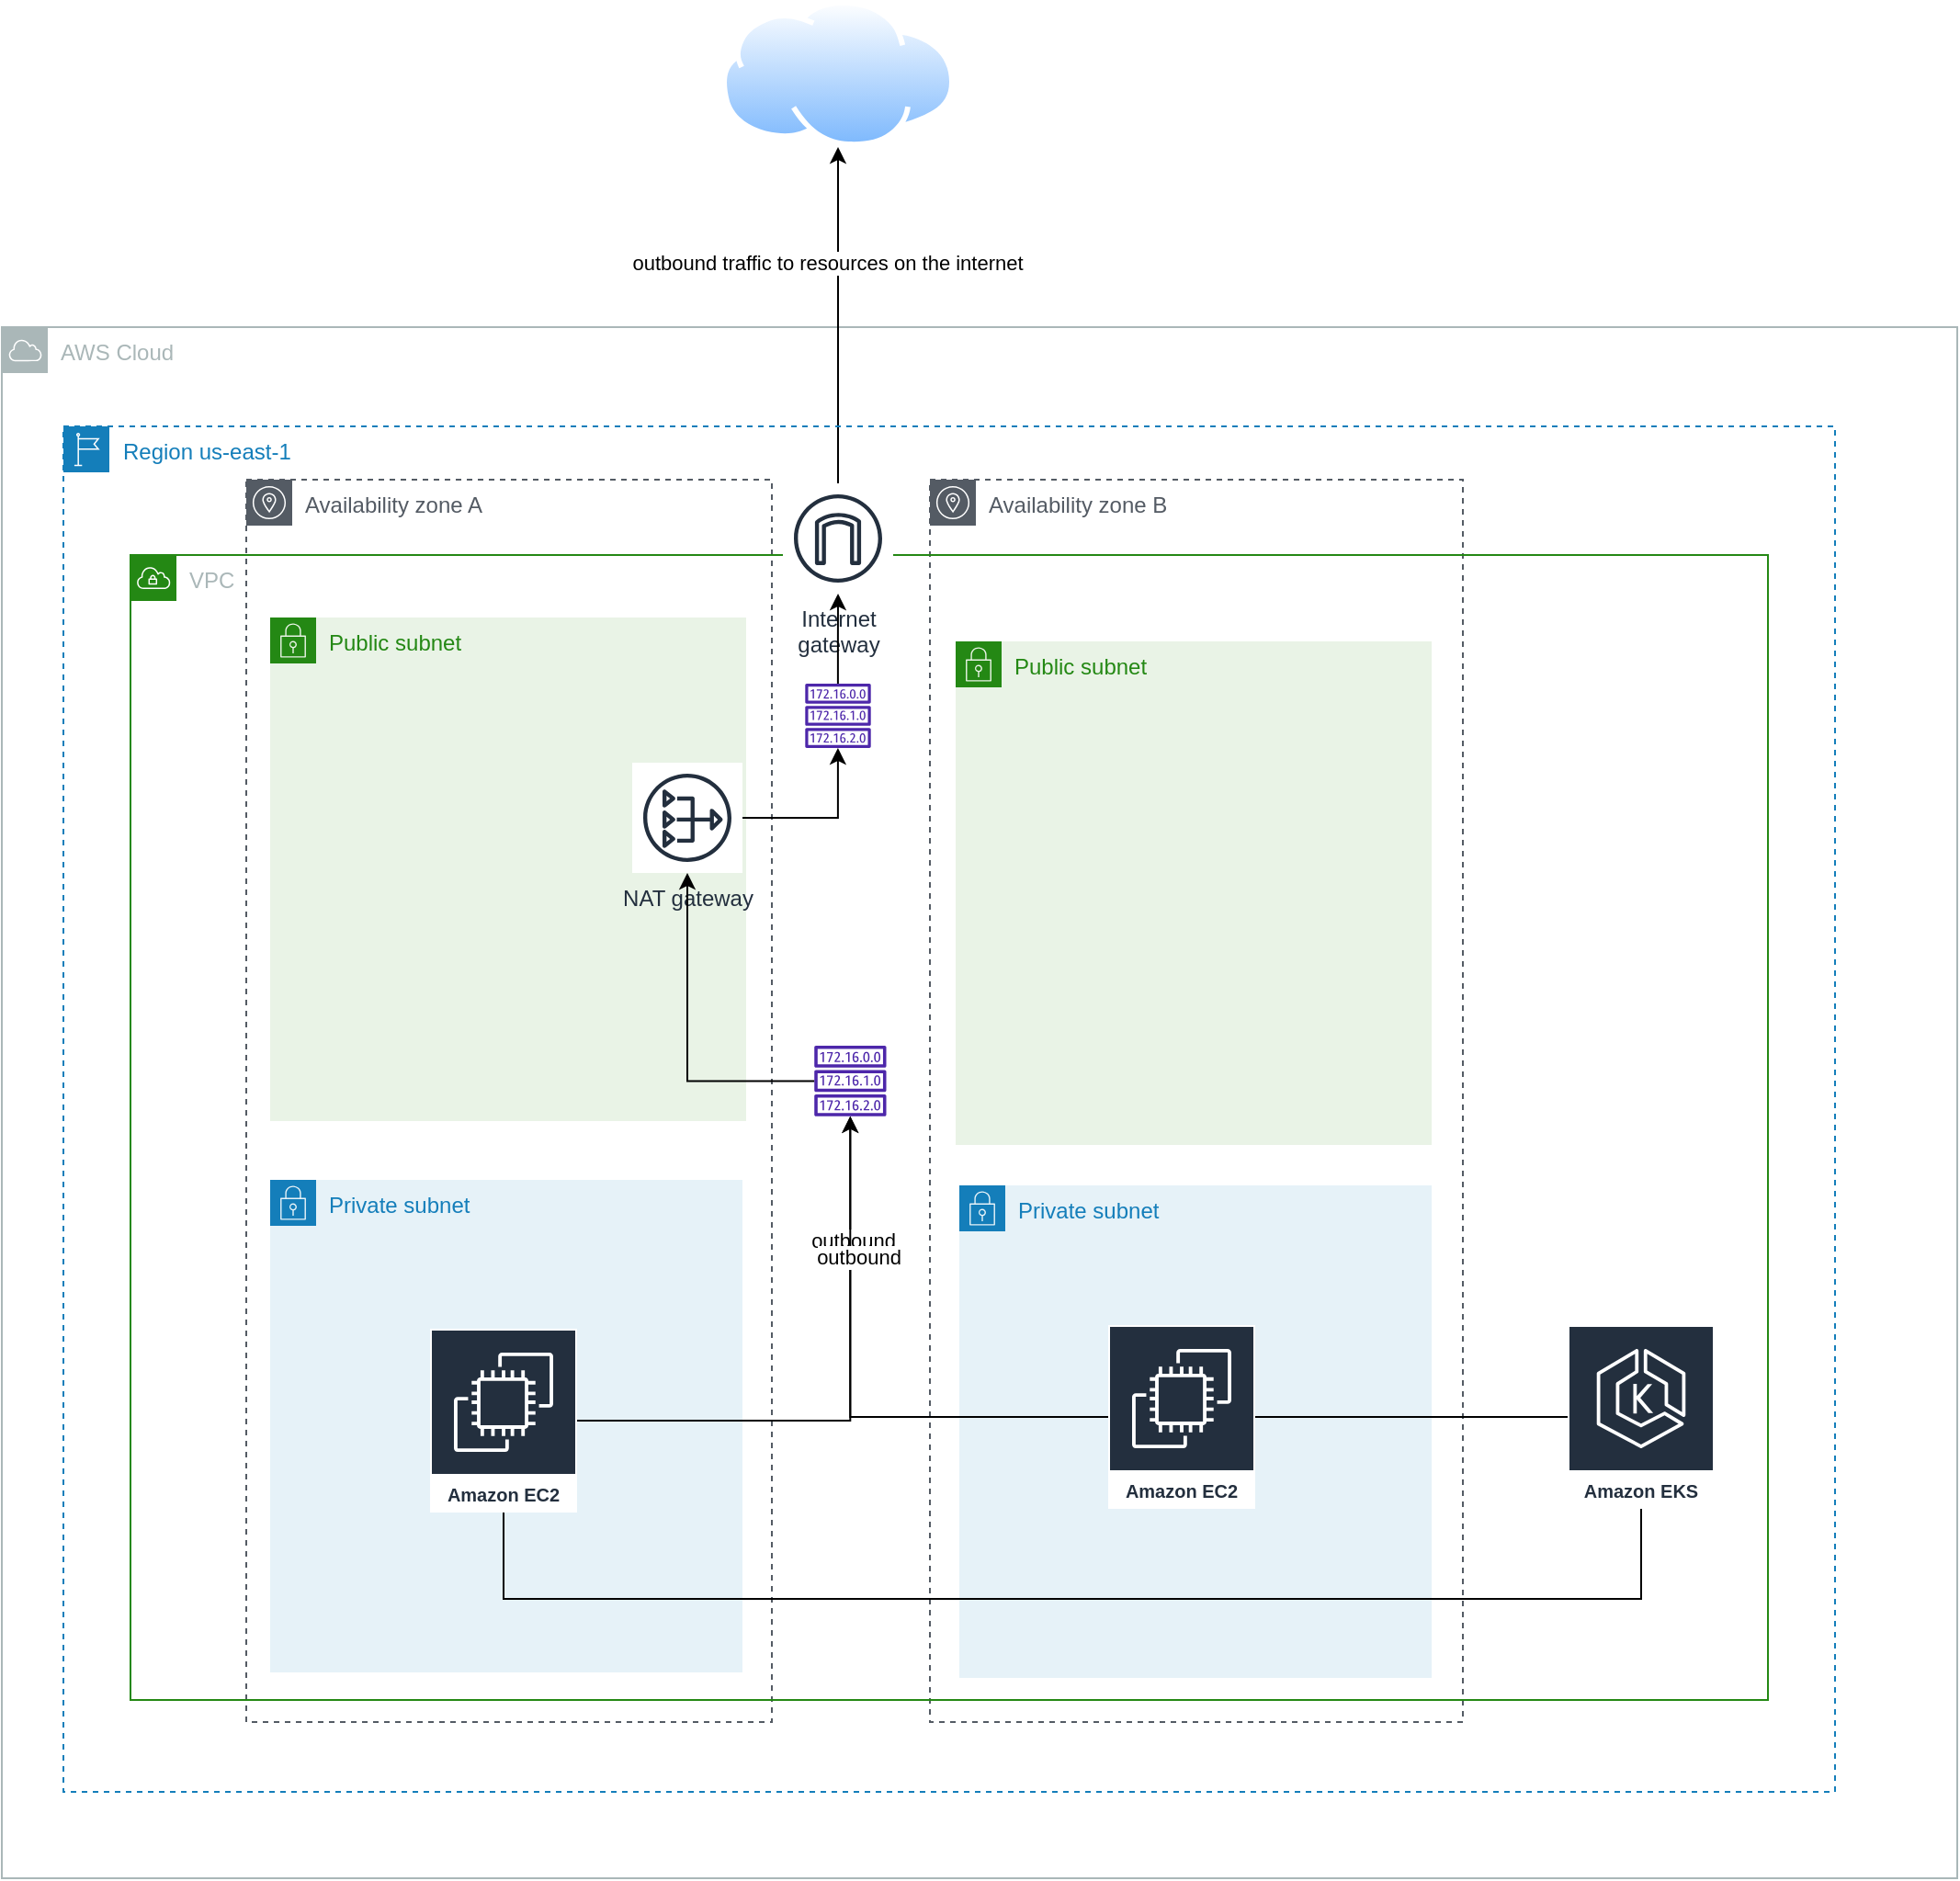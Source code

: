 <mxfile version="21.6.1" type="device">
  <diagram name="Page-1" id="8xJM7VT59Gki4ePSVNiB">
    <mxGraphModel dx="1195" dy="962" grid="0" gridSize="10" guides="1" tooltips="1" connect="1" arrows="1" fold="1" page="0" pageScale="1" pageWidth="850" pageHeight="1100" math="0" shadow="0">
      <root>
        <mxCell id="0" />
        <mxCell id="1" parent="0" />
        <mxCell id="yuWfAqr24JdZDREnA-Lk-5" value="AWS Cloud" style="sketch=0;outlineConnect=0;gradientColor=none;html=1;whiteSpace=wrap;fontSize=12;fontStyle=0;shape=mxgraph.aws4.group;grIcon=mxgraph.aws4.group_aws_cloud;strokeColor=#AAB7B8;fillColor=none;verticalAlign=top;align=left;spacingLeft=30;fontColor=#AAB7B8;dashed=0;" vertex="1" parent="1">
          <mxGeometry x="-52" y="147" width="1064" height="844" as="geometry" />
        </mxCell>
        <mxCell id="yuWfAqr24JdZDREnA-Lk-4" value="Availability zone A" style="sketch=0;outlineConnect=0;gradientColor=none;html=1;whiteSpace=wrap;fontSize=12;fontStyle=0;shape=mxgraph.aws4.group;grIcon=mxgraph.aws4.group_availability_zone;strokeColor=#545B64;fillColor=none;verticalAlign=top;align=left;spacingLeft=30;fontColor=#545B64;dashed=1;" vertex="1" parent="1">
          <mxGeometry x="81" y="230" width="286" height="676" as="geometry" />
        </mxCell>
        <mxCell id="yuWfAqr24JdZDREnA-Lk-6" value="Availability zone B" style="sketch=0;outlineConnect=0;gradientColor=none;html=1;whiteSpace=wrap;fontSize=12;fontStyle=0;shape=mxgraph.aws4.group;grIcon=mxgraph.aws4.group_availability_zone;strokeColor=#545B64;fillColor=none;verticalAlign=top;align=left;spacingLeft=30;fontColor=#545B64;dashed=1;" vertex="1" parent="1">
          <mxGeometry x="453" y="230" width="290" height="676" as="geometry" />
        </mxCell>
        <mxCell id="yuWfAqr24JdZDREnA-Lk-9" value="VPC" style="points=[[0,0],[0.25,0],[0.5,0],[0.75,0],[1,0],[1,0.25],[1,0.5],[1,0.75],[1,1],[0.75,1],[0.5,1],[0.25,1],[0,1],[0,0.75],[0,0.5],[0,0.25]];outlineConnect=0;gradientColor=none;html=1;whiteSpace=wrap;fontSize=12;fontStyle=0;container=1;pointerEvents=0;collapsible=0;recursiveResize=0;shape=mxgraph.aws4.group;grIcon=mxgraph.aws4.group_vpc;strokeColor=#248814;fillColor=none;verticalAlign=top;align=left;spacingLeft=30;fontColor=#AAB7B8;dashed=0;" vertex="1" parent="1">
          <mxGeometry x="18" y="271" width="891" height="623" as="geometry" />
        </mxCell>
        <mxCell id="yuWfAqr24JdZDREnA-Lk-10" value="Public subnet" style="points=[[0,0],[0.25,0],[0.5,0],[0.75,0],[1,0],[1,0.25],[1,0.5],[1,0.75],[1,1],[0.75,1],[0.5,1],[0.25,1],[0,1],[0,0.75],[0,0.5],[0,0.25]];outlineConnect=0;gradientColor=none;html=1;whiteSpace=wrap;fontSize=12;fontStyle=0;container=1;pointerEvents=0;collapsible=0;recursiveResize=0;shape=mxgraph.aws4.group;grIcon=mxgraph.aws4.group_security_group;grStroke=0;strokeColor=#248814;fillColor=#E9F3E6;verticalAlign=top;align=left;spacingLeft=30;fontColor=#248814;dashed=0;" vertex="1" parent="yuWfAqr24JdZDREnA-Lk-9">
          <mxGeometry x="76" y="34" width="259" height="274" as="geometry" />
        </mxCell>
        <mxCell id="yuWfAqr24JdZDREnA-Lk-19" value="NAT gateway" style="sketch=0;outlineConnect=0;fontColor=#232F3E;gradientColor=none;strokeColor=#232F3E;fillColor=#ffffff;dashed=0;verticalLabelPosition=bottom;verticalAlign=top;align=center;html=1;fontSize=12;fontStyle=0;aspect=fixed;shape=mxgraph.aws4.resourceIcon;resIcon=mxgraph.aws4.nat_gateway;" vertex="1" parent="yuWfAqr24JdZDREnA-Lk-10">
          <mxGeometry x="197" y="79" width="60" height="60" as="geometry" />
        </mxCell>
        <mxCell id="yuWfAqr24JdZDREnA-Lk-12" value="Private subnet" style="points=[[0,0],[0.25,0],[0.5,0],[0.75,0],[1,0],[1,0.25],[1,0.5],[1,0.75],[1,1],[0.75,1],[0.5,1],[0.25,1],[0,1],[0,0.75],[0,0.5],[0,0.25]];outlineConnect=0;gradientColor=none;html=1;whiteSpace=wrap;fontSize=12;fontStyle=0;container=1;pointerEvents=0;collapsible=0;recursiveResize=0;shape=mxgraph.aws4.group;grIcon=mxgraph.aws4.group_security_group;grStroke=0;strokeColor=#147EBA;fillColor=#E6F2F8;verticalAlign=top;align=left;spacingLeft=30;fontColor=#147EBA;dashed=0;" vertex="1" parent="yuWfAqr24JdZDREnA-Lk-9">
          <mxGeometry x="76" y="340" width="257" height="268" as="geometry" />
        </mxCell>
        <mxCell id="yuWfAqr24JdZDREnA-Lk-27" value="Amazon EKS" style="sketch=0;outlineConnect=0;fontColor=#232F3E;gradientColor=none;strokeColor=#ffffff;fillColor=#232F3E;dashed=0;verticalLabelPosition=middle;verticalAlign=bottom;align=center;html=1;whiteSpace=wrap;fontSize=10;fontStyle=1;spacing=3;shape=mxgraph.aws4.productIcon;prIcon=mxgraph.aws4.eks;" vertex="1" parent="yuWfAqr24JdZDREnA-Lk-9">
          <mxGeometry x="782" y="419" width="80" height="100" as="geometry" />
        </mxCell>
        <mxCell id="yuWfAqr24JdZDREnA-Lk-11" value="Public subnet" style="points=[[0,0],[0.25,0],[0.5,0],[0.75,0],[1,0],[1,0.25],[1,0.5],[1,0.75],[1,1],[0.75,1],[0.5,1],[0.25,1],[0,1],[0,0.75],[0,0.5],[0,0.25]];outlineConnect=0;gradientColor=none;html=1;whiteSpace=wrap;fontSize=12;fontStyle=0;container=1;pointerEvents=0;collapsible=0;recursiveResize=0;shape=mxgraph.aws4.group;grIcon=mxgraph.aws4.group_security_group;grStroke=0;strokeColor=#248814;fillColor=#E9F3E6;verticalAlign=top;align=left;spacingLeft=30;fontColor=#248814;dashed=0;movable=1;resizable=1;rotatable=1;deletable=1;editable=1;locked=0;connectable=1;" vertex="1" parent="1">
          <mxGeometry x="467" y="318" width="259" height="274" as="geometry" />
        </mxCell>
        <mxCell id="yuWfAqr24JdZDREnA-Lk-14" value="Private subnet" style="points=[[0,0],[0.25,0],[0.5,0],[0.75,0],[1,0],[1,0.25],[1,0.5],[1,0.75],[1,1],[0.75,1],[0.5,1],[0.25,1],[0,1],[0,0.75],[0,0.5],[0,0.25]];outlineConnect=0;gradientColor=none;html=1;whiteSpace=wrap;fontSize=12;fontStyle=0;container=1;pointerEvents=0;collapsible=0;recursiveResize=0;shape=mxgraph.aws4.group;grIcon=mxgraph.aws4.group_security_group;grStroke=0;strokeColor=#147EBA;fillColor=#E6F2F8;verticalAlign=top;align=left;spacingLeft=30;fontColor=#147EBA;dashed=0;" vertex="1" parent="1">
          <mxGeometry x="469" y="614" width="257" height="268" as="geometry" />
        </mxCell>
        <mxCell id="yuWfAqr24JdZDREnA-Lk-17" value="Amazon EC2" style="sketch=0;outlineConnect=0;fontColor=#232F3E;gradientColor=none;strokeColor=#ffffff;fillColor=#232F3E;dashed=0;verticalLabelPosition=middle;verticalAlign=bottom;align=center;html=1;whiteSpace=wrap;fontSize=10;fontStyle=1;spacing=3;shape=mxgraph.aws4.productIcon;prIcon=mxgraph.aws4.ec2;" vertex="1" parent="yuWfAqr24JdZDREnA-Lk-14">
          <mxGeometry x="81" y="76" width="80" height="100" as="geometry" />
        </mxCell>
        <mxCell id="yuWfAqr24JdZDREnA-Lk-34" style="edgeStyle=orthogonalEdgeStyle;rounded=0;orthogonalLoop=1;jettySize=auto;html=1;" edge="1" parent="1" source="yuWfAqr24JdZDREnA-Lk-16" target="yuWfAqr24JdZDREnA-Lk-42">
          <mxGeometry relative="1" as="geometry" />
        </mxCell>
        <mxCell id="yuWfAqr24JdZDREnA-Lk-37" value="outbound" style="edgeLabel;html=1;align=center;verticalAlign=middle;resizable=0;points=[];" vertex="1" connectable="0" parent="yuWfAqr24JdZDREnA-Lk-34">
          <mxGeometry x="0.572" y="-1" relative="1" as="geometry">
            <mxPoint as="offset" />
          </mxGeometry>
        </mxCell>
        <mxCell id="yuWfAqr24JdZDREnA-Lk-16" value="Amazon EC2" style="sketch=0;outlineConnect=0;fontColor=#232F3E;gradientColor=none;strokeColor=#ffffff;fillColor=#232F3E;dashed=0;verticalLabelPosition=middle;verticalAlign=bottom;align=center;html=1;whiteSpace=wrap;fontSize=10;fontStyle=1;spacing=3;shape=mxgraph.aws4.productIcon;prIcon=mxgraph.aws4.ec2;" vertex="1" parent="1">
          <mxGeometry x="181" y="692" width="80" height="100" as="geometry" />
        </mxCell>
        <mxCell id="yuWfAqr24JdZDREnA-Lk-28" style="edgeStyle=orthogonalEdgeStyle;rounded=0;orthogonalLoop=1;jettySize=auto;html=1;endArrow=none;endFill=0;" edge="1" parent="1" source="yuWfAqr24JdZDREnA-Lk-27" target="yuWfAqr24JdZDREnA-Lk-17">
          <mxGeometry relative="1" as="geometry" />
        </mxCell>
        <mxCell id="yuWfAqr24JdZDREnA-Lk-29" style="edgeStyle=orthogonalEdgeStyle;rounded=0;orthogonalLoop=1;jettySize=auto;html=1;endArrow=none;endFill=0;" edge="1" parent="1" source="yuWfAqr24JdZDREnA-Lk-27" target="yuWfAqr24JdZDREnA-Lk-16">
          <mxGeometry relative="1" as="geometry">
            <Array as="points">
              <mxPoint x="840" y="839" />
              <mxPoint x="221" y="839" />
            </Array>
          </mxGeometry>
        </mxCell>
        <mxCell id="yuWfAqr24JdZDREnA-Lk-38" style="edgeStyle=orthogonalEdgeStyle;rounded=0;orthogonalLoop=1;jettySize=auto;html=1;" edge="1" parent="1" source="yuWfAqr24JdZDREnA-Lk-25" target="yuWfAqr24JdZDREnA-Lk-40">
          <mxGeometry relative="1" as="geometry">
            <mxPoint x="403" y="-10.857" as="targetPoint" />
          </mxGeometry>
        </mxCell>
        <mxCell id="yuWfAqr24JdZDREnA-Lk-39" value="outbound traffic to resources on the internet" style="edgeLabel;html=1;align=center;verticalAlign=middle;resizable=0;points=[];" vertex="1" connectable="0" parent="yuWfAqr24JdZDREnA-Lk-38">
          <mxGeometry x="0.316" y="6" relative="1" as="geometry">
            <mxPoint as="offset" />
          </mxGeometry>
        </mxCell>
        <mxCell id="yuWfAqr24JdZDREnA-Lk-25" value="Internet&#xa;gateway" style="sketch=0;outlineConnect=0;fontColor=#232F3E;gradientColor=none;strokeColor=#232F3E;fillColor=#ffffff;dashed=0;verticalLabelPosition=bottom;verticalAlign=top;align=center;html=1;fontSize=12;fontStyle=0;aspect=fixed;shape=mxgraph.aws4.resourceIcon;resIcon=mxgraph.aws4.internet_gateway;" vertex="1" parent="1">
          <mxGeometry x="373" y="232" width="60" height="60" as="geometry" />
        </mxCell>
        <mxCell id="yuWfAqr24JdZDREnA-Lk-33" value="Region us-east-1" style="points=[[0,0],[0.25,0],[0.5,0],[0.75,0],[1,0],[1,0.25],[1,0.5],[1,0.75],[1,1],[0.75,1],[0.5,1],[0.25,1],[0,1],[0,0.75],[0,0.5],[0,0.25]];outlineConnect=0;gradientColor=none;html=1;whiteSpace=wrap;fontSize=12;fontStyle=0;container=1;pointerEvents=0;collapsible=0;recursiveResize=0;shape=mxgraph.aws4.group;grIcon=mxgraph.aws4.group_region;strokeColor=#147EBA;fillColor=none;verticalAlign=top;align=left;spacingLeft=30;fontColor=#147EBA;dashed=1;" vertex="1" parent="1">
          <mxGeometry x="-18.5" y="201" width="964" height="743" as="geometry" />
        </mxCell>
        <mxCell id="yuWfAqr24JdZDREnA-Lk-41" value="" style="sketch=0;outlineConnect=0;fontColor=#232F3E;gradientColor=none;fillColor=#4D27AA;strokeColor=none;dashed=0;verticalLabelPosition=bottom;verticalAlign=top;align=center;html=1;fontSize=12;fontStyle=0;aspect=fixed;pointerEvents=1;shape=mxgraph.aws4.route_table;" vertex="1" parent="yuWfAqr24JdZDREnA-Lk-33">
          <mxGeometry x="403.54" y="140" width="35.92" height="35" as="geometry" />
        </mxCell>
        <mxCell id="yuWfAqr24JdZDREnA-Lk-35" style="edgeStyle=orthogonalEdgeStyle;rounded=0;orthogonalLoop=1;jettySize=auto;html=1;" edge="1" parent="1" source="yuWfAqr24JdZDREnA-Lk-17" target="yuWfAqr24JdZDREnA-Lk-42">
          <mxGeometry relative="1" as="geometry" />
        </mxCell>
        <mxCell id="yuWfAqr24JdZDREnA-Lk-36" value="outbound" style="edgeLabel;html=1;align=center;verticalAlign=middle;resizable=0;points=[];" vertex="1" connectable="0" parent="yuWfAqr24JdZDREnA-Lk-35">
          <mxGeometry x="0.501" y="-4" relative="1" as="geometry">
            <mxPoint as="offset" />
          </mxGeometry>
        </mxCell>
        <mxCell id="yuWfAqr24JdZDREnA-Lk-40" value="" style="image;aspect=fixed;perimeter=ellipsePerimeter;html=1;align=center;shadow=0;dashed=0;spacingTop=3;image=img/lib/active_directory/internet_cloud.svg;" vertex="1" parent="1">
          <mxGeometry x="339.51" y="-31" width="126.98" height="80" as="geometry" />
        </mxCell>
        <mxCell id="yuWfAqr24JdZDREnA-Lk-43" style="edgeStyle=orthogonalEdgeStyle;rounded=0;orthogonalLoop=1;jettySize=auto;html=1;" edge="1" parent="1" source="yuWfAqr24JdZDREnA-Lk-42" target="yuWfAqr24JdZDREnA-Lk-19">
          <mxGeometry relative="1" as="geometry" />
        </mxCell>
        <mxCell id="yuWfAqr24JdZDREnA-Lk-42" value="" style="sketch=0;outlineConnect=0;fontColor=#232F3E;gradientColor=none;fillColor=#4D27AA;strokeColor=none;dashed=0;verticalLabelPosition=bottom;verticalAlign=top;align=center;html=1;fontSize=12;fontStyle=0;aspect=fixed;pointerEvents=1;shape=mxgraph.aws4.route_table;" vertex="1" parent="1">
          <mxGeometry x="390" y="538" width="39.37" height="38.36" as="geometry" />
        </mxCell>
        <mxCell id="yuWfAqr24JdZDREnA-Lk-45" style="edgeStyle=orthogonalEdgeStyle;rounded=0;orthogonalLoop=1;jettySize=auto;html=1;" edge="1" parent="1" source="yuWfAqr24JdZDREnA-Lk-19" target="yuWfAqr24JdZDREnA-Lk-41">
          <mxGeometry relative="1" as="geometry" />
        </mxCell>
        <mxCell id="yuWfAqr24JdZDREnA-Lk-46" style="edgeStyle=orthogonalEdgeStyle;rounded=0;orthogonalLoop=1;jettySize=auto;html=1;" edge="1" parent="1" source="yuWfAqr24JdZDREnA-Lk-41" target="yuWfAqr24JdZDREnA-Lk-25">
          <mxGeometry relative="1" as="geometry" />
        </mxCell>
      </root>
    </mxGraphModel>
  </diagram>
</mxfile>
